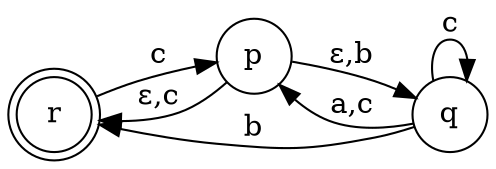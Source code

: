 digraph TP04_2_b {
	rankdir=LR;
	graph [dpi = 300];
	node [shape = doublecircle]; r;
	node [shape = circle];
	p->q [label="ε,b"]; p->r [label="ε,c"];
	q->p [label="a,c"]; q->q [label="c"  ]; q->r [label="b"];
	r->p [label="c"  ];
}

